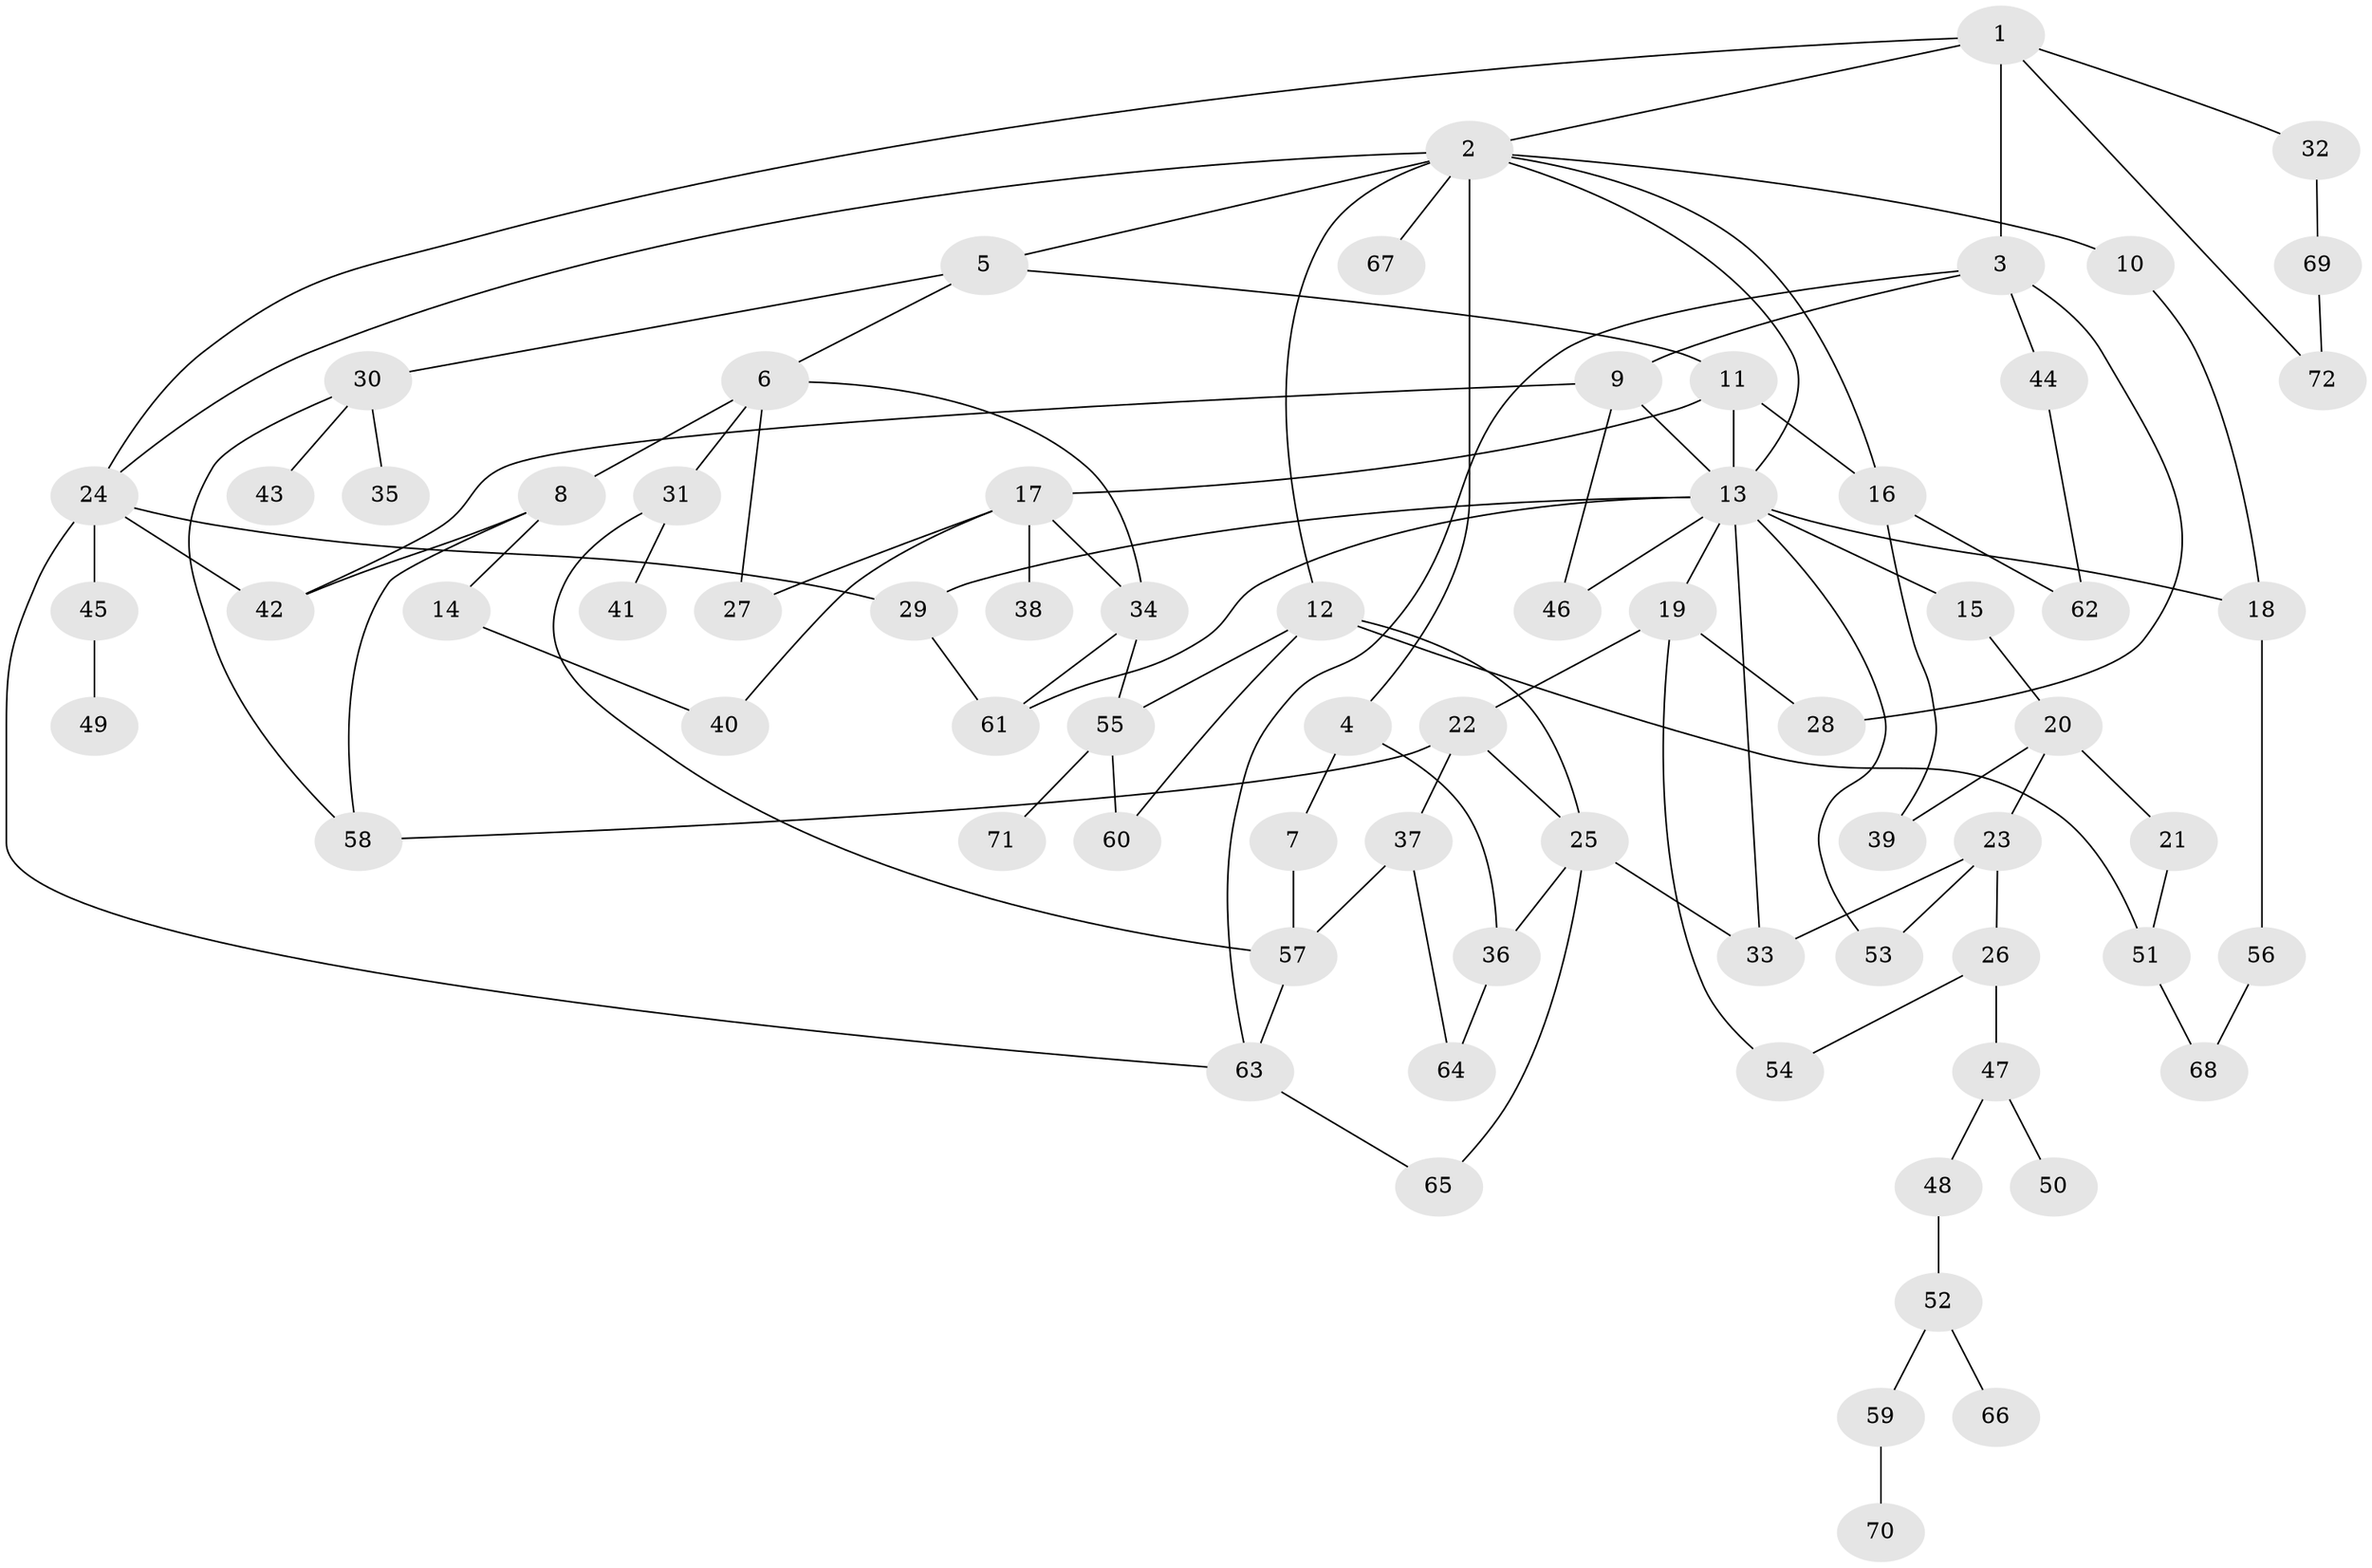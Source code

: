 // Generated by graph-tools (version 1.1) at 2025/42/03/09/25 04:42:32]
// undirected, 72 vertices, 107 edges
graph export_dot {
graph [start="1"]
  node [color=gray90,style=filled];
  1;
  2;
  3;
  4;
  5;
  6;
  7;
  8;
  9;
  10;
  11;
  12;
  13;
  14;
  15;
  16;
  17;
  18;
  19;
  20;
  21;
  22;
  23;
  24;
  25;
  26;
  27;
  28;
  29;
  30;
  31;
  32;
  33;
  34;
  35;
  36;
  37;
  38;
  39;
  40;
  41;
  42;
  43;
  44;
  45;
  46;
  47;
  48;
  49;
  50;
  51;
  52;
  53;
  54;
  55;
  56;
  57;
  58;
  59;
  60;
  61;
  62;
  63;
  64;
  65;
  66;
  67;
  68;
  69;
  70;
  71;
  72;
  1 -- 2;
  1 -- 3;
  1 -- 32;
  1 -- 24;
  1 -- 72;
  2 -- 4;
  2 -- 5;
  2 -- 10;
  2 -- 12;
  2 -- 13;
  2 -- 16;
  2 -- 24;
  2 -- 67;
  3 -- 9;
  3 -- 28;
  3 -- 44;
  3 -- 63;
  4 -- 7;
  4 -- 36;
  5 -- 6;
  5 -- 11;
  5 -- 30;
  6 -- 8;
  6 -- 27;
  6 -- 31;
  6 -- 34;
  7 -- 57;
  8 -- 14;
  8 -- 58;
  8 -- 42;
  9 -- 46;
  9 -- 42;
  9 -- 13;
  10 -- 18;
  11 -- 17;
  11 -- 13;
  11 -- 16;
  12 -- 60;
  12 -- 51;
  12 -- 25;
  12 -- 55;
  13 -- 15;
  13 -- 18;
  13 -- 19;
  13 -- 33;
  13 -- 53;
  13 -- 61;
  13 -- 46;
  13 -- 29;
  14 -- 40;
  15 -- 20;
  16 -- 62;
  16 -- 39;
  17 -- 38;
  17 -- 34;
  17 -- 40;
  17 -- 27;
  18 -- 56;
  19 -- 22;
  19 -- 54;
  19 -- 28;
  20 -- 21;
  20 -- 23;
  20 -- 39;
  21 -- 51;
  22 -- 25;
  22 -- 37;
  22 -- 58;
  23 -- 26;
  23 -- 53;
  23 -- 33;
  24 -- 29;
  24 -- 42;
  24 -- 45;
  24 -- 63;
  25 -- 36;
  25 -- 65;
  25 -- 33;
  26 -- 47;
  26 -- 54;
  29 -- 61;
  30 -- 35;
  30 -- 43;
  30 -- 58;
  31 -- 41;
  31 -- 57;
  32 -- 69;
  34 -- 55;
  34 -- 61;
  36 -- 64;
  37 -- 64;
  37 -- 57;
  44 -- 62;
  45 -- 49;
  47 -- 48;
  47 -- 50;
  48 -- 52;
  51 -- 68;
  52 -- 59;
  52 -- 66;
  55 -- 71;
  55 -- 60;
  56 -- 68;
  57 -- 63;
  59 -- 70;
  63 -- 65;
  69 -- 72;
}
